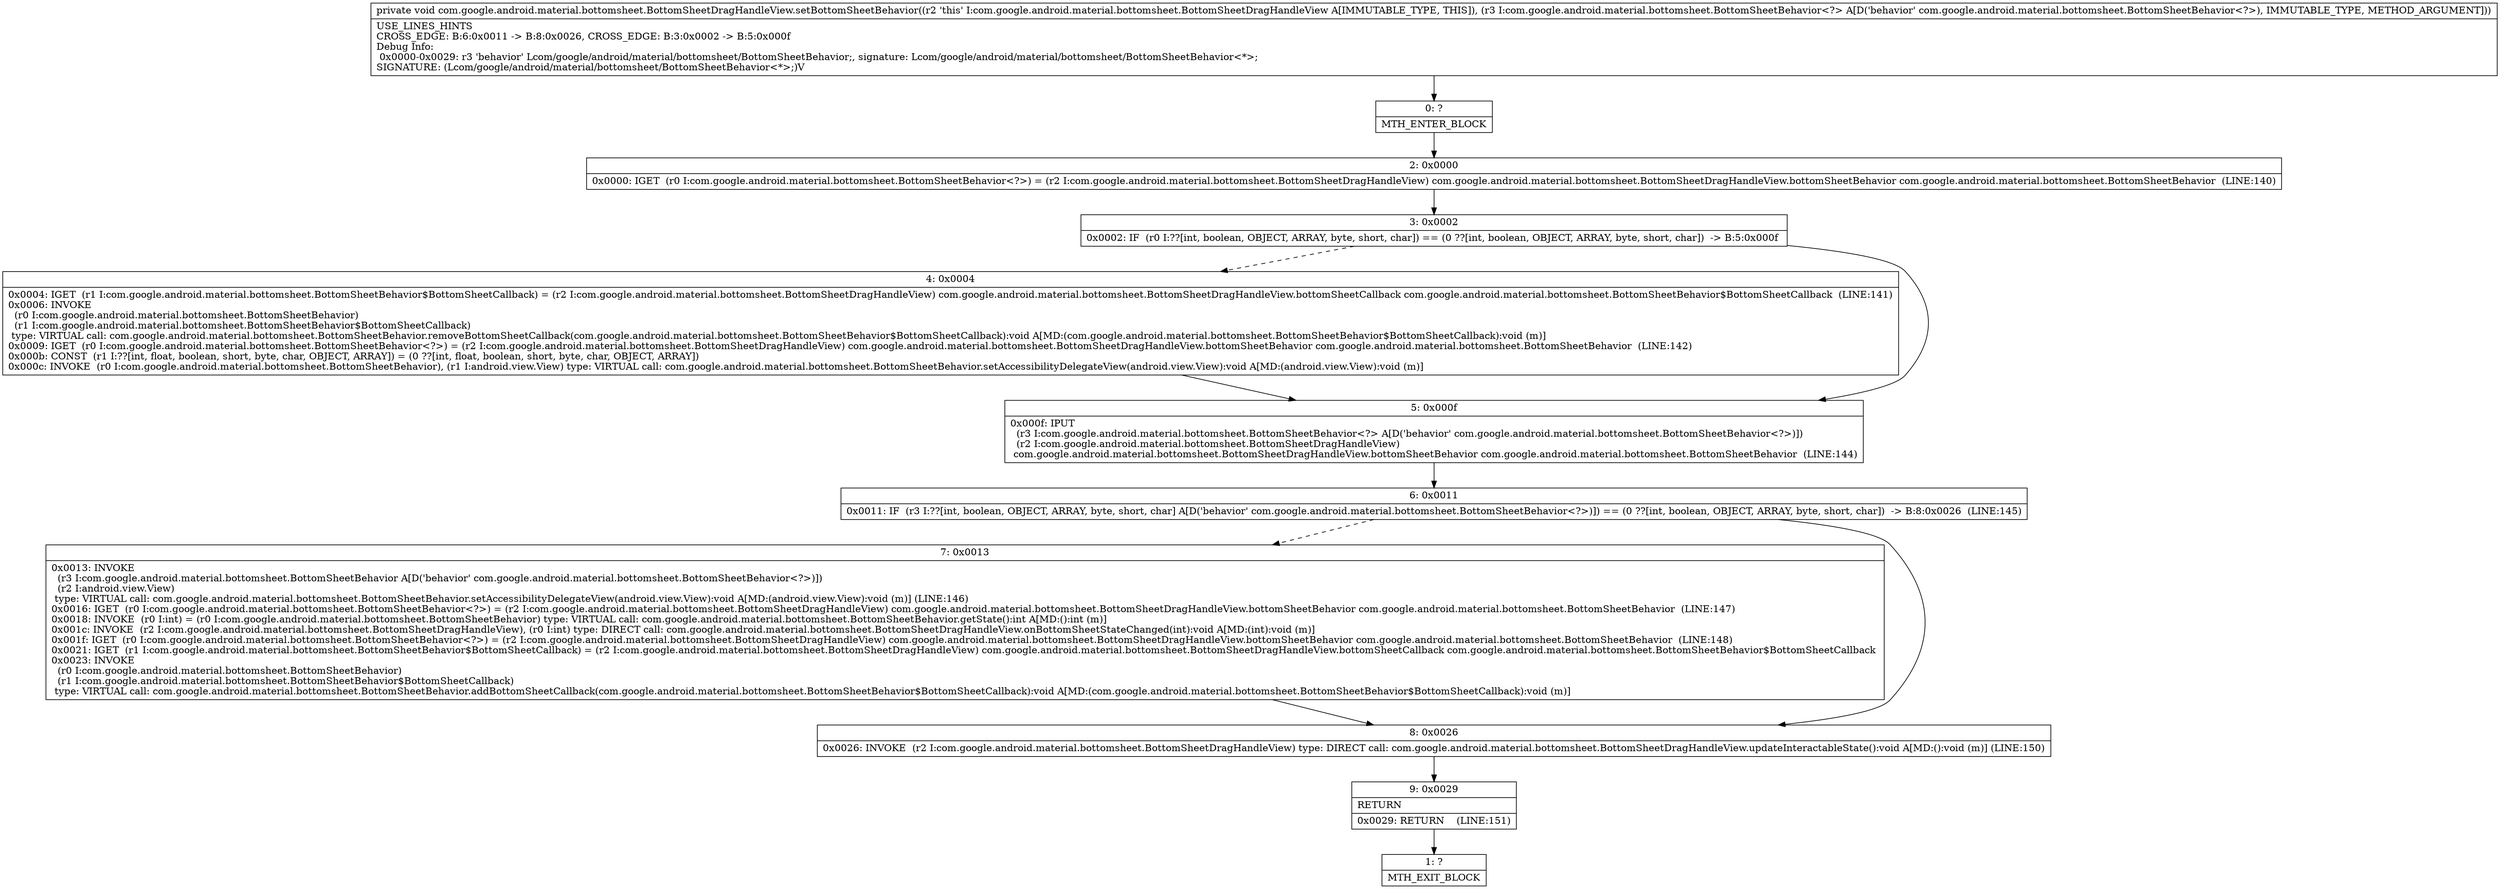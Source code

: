 digraph "CFG forcom.google.android.material.bottomsheet.BottomSheetDragHandleView.setBottomSheetBehavior(Lcom\/google\/android\/material\/bottomsheet\/BottomSheetBehavior;)V" {
Node_0 [shape=record,label="{0\:\ ?|MTH_ENTER_BLOCK\l}"];
Node_2 [shape=record,label="{2\:\ 0x0000|0x0000: IGET  (r0 I:com.google.android.material.bottomsheet.BottomSheetBehavior\<?\>) = (r2 I:com.google.android.material.bottomsheet.BottomSheetDragHandleView) com.google.android.material.bottomsheet.BottomSheetDragHandleView.bottomSheetBehavior com.google.android.material.bottomsheet.BottomSheetBehavior  (LINE:140)\l}"];
Node_3 [shape=record,label="{3\:\ 0x0002|0x0002: IF  (r0 I:??[int, boolean, OBJECT, ARRAY, byte, short, char]) == (0 ??[int, boolean, OBJECT, ARRAY, byte, short, char])  \-\> B:5:0x000f \l}"];
Node_4 [shape=record,label="{4\:\ 0x0004|0x0004: IGET  (r1 I:com.google.android.material.bottomsheet.BottomSheetBehavior$BottomSheetCallback) = (r2 I:com.google.android.material.bottomsheet.BottomSheetDragHandleView) com.google.android.material.bottomsheet.BottomSheetDragHandleView.bottomSheetCallback com.google.android.material.bottomsheet.BottomSheetBehavior$BottomSheetCallback  (LINE:141)\l0x0006: INVOKE  \l  (r0 I:com.google.android.material.bottomsheet.BottomSheetBehavior)\l  (r1 I:com.google.android.material.bottomsheet.BottomSheetBehavior$BottomSheetCallback)\l type: VIRTUAL call: com.google.android.material.bottomsheet.BottomSheetBehavior.removeBottomSheetCallback(com.google.android.material.bottomsheet.BottomSheetBehavior$BottomSheetCallback):void A[MD:(com.google.android.material.bottomsheet.BottomSheetBehavior$BottomSheetCallback):void (m)]\l0x0009: IGET  (r0 I:com.google.android.material.bottomsheet.BottomSheetBehavior\<?\>) = (r2 I:com.google.android.material.bottomsheet.BottomSheetDragHandleView) com.google.android.material.bottomsheet.BottomSheetDragHandleView.bottomSheetBehavior com.google.android.material.bottomsheet.BottomSheetBehavior  (LINE:142)\l0x000b: CONST  (r1 I:??[int, float, boolean, short, byte, char, OBJECT, ARRAY]) = (0 ??[int, float, boolean, short, byte, char, OBJECT, ARRAY]) \l0x000c: INVOKE  (r0 I:com.google.android.material.bottomsheet.BottomSheetBehavior), (r1 I:android.view.View) type: VIRTUAL call: com.google.android.material.bottomsheet.BottomSheetBehavior.setAccessibilityDelegateView(android.view.View):void A[MD:(android.view.View):void (m)]\l}"];
Node_5 [shape=record,label="{5\:\ 0x000f|0x000f: IPUT  \l  (r3 I:com.google.android.material.bottomsheet.BottomSheetBehavior\<?\> A[D('behavior' com.google.android.material.bottomsheet.BottomSheetBehavior\<?\>)])\l  (r2 I:com.google.android.material.bottomsheet.BottomSheetDragHandleView)\l com.google.android.material.bottomsheet.BottomSheetDragHandleView.bottomSheetBehavior com.google.android.material.bottomsheet.BottomSheetBehavior  (LINE:144)\l}"];
Node_6 [shape=record,label="{6\:\ 0x0011|0x0011: IF  (r3 I:??[int, boolean, OBJECT, ARRAY, byte, short, char] A[D('behavior' com.google.android.material.bottomsheet.BottomSheetBehavior\<?\>)]) == (0 ??[int, boolean, OBJECT, ARRAY, byte, short, char])  \-\> B:8:0x0026  (LINE:145)\l}"];
Node_7 [shape=record,label="{7\:\ 0x0013|0x0013: INVOKE  \l  (r3 I:com.google.android.material.bottomsheet.BottomSheetBehavior A[D('behavior' com.google.android.material.bottomsheet.BottomSheetBehavior\<?\>)])\l  (r2 I:android.view.View)\l type: VIRTUAL call: com.google.android.material.bottomsheet.BottomSheetBehavior.setAccessibilityDelegateView(android.view.View):void A[MD:(android.view.View):void (m)] (LINE:146)\l0x0016: IGET  (r0 I:com.google.android.material.bottomsheet.BottomSheetBehavior\<?\>) = (r2 I:com.google.android.material.bottomsheet.BottomSheetDragHandleView) com.google.android.material.bottomsheet.BottomSheetDragHandleView.bottomSheetBehavior com.google.android.material.bottomsheet.BottomSheetBehavior  (LINE:147)\l0x0018: INVOKE  (r0 I:int) = (r0 I:com.google.android.material.bottomsheet.BottomSheetBehavior) type: VIRTUAL call: com.google.android.material.bottomsheet.BottomSheetBehavior.getState():int A[MD:():int (m)]\l0x001c: INVOKE  (r2 I:com.google.android.material.bottomsheet.BottomSheetDragHandleView), (r0 I:int) type: DIRECT call: com.google.android.material.bottomsheet.BottomSheetDragHandleView.onBottomSheetStateChanged(int):void A[MD:(int):void (m)]\l0x001f: IGET  (r0 I:com.google.android.material.bottomsheet.BottomSheetBehavior\<?\>) = (r2 I:com.google.android.material.bottomsheet.BottomSheetDragHandleView) com.google.android.material.bottomsheet.BottomSheetDragHandleView.bottomSheetBehavior com.google.android.material.bottomsheet.BottomSheetBehavior  (LINE:148)\l0x0021: IGET  (r1 I:com.google.android.material.bottomsheet.BottomSheetBehavior$BottomSheetCallback) = (r2 I:com.google.android.material.bottomsheet.BottomSheetDragHandleView) com.google.android.material.bottomsheet.BottomSheetDragHandleView.bottomSheetCallback com.google.android.material.bottomsheet.BottomSheetBehavior$BottomSheetCallback \l0x0023: INVOKE  \l  (r0 I:com.google.android.material.bottomsheet.BottomSheetBehavior)\l  (r1 I:com.google.android.material.bottomsheet.BottomSheetBehavior$BottomSheetCallback)\l type: VIRTUAL call: com.google.android.material.bottomsheet.BottomSheetBehavior.addBottomSheetCallback(com.google.android.material.bottomsheet.BottomSheetBehavior$BottomSheetCallback):void A[MD:(com.google.android.material.bottomsheet.BottomSheetBehavior$BottomSheetCallback):void (m)]\l}"];
Node_8 [shape=record,label="{8\:\ 0x0026|0x0026: INVOKE  (r2 I:com.google.android.material.bottomsheet.BottomSheetDragHandleView) type: DIRECT call: com.google.android.material.bottomsheet.BottomSheetDragHandleView.updateInteractableState():void A[MD:():void (m)] (LINE:150)\l}"];
Node_9 [shape=record,label="{9\:\ 0x0029|RETURN\l|0x0029: RETURN    (LINE:151)\l}"];
Node_1 [shape=record,label="{1\:\ ?|MTH_EXIT_BLOCK\l}"];
MethodNode[shape=record,label="{private void com.google.android.material.bottomsheet.BottomSheetDragHandleView.setBottomSheetBehavior((r2 'this' I:com.google.android.material.bottomsheet.BottomSheetDragHandleView A[IMMUTABLE_TYPE, THIS]), (r3 I:com.google.android.material.bottomsheet.BottomSheetBehavior\<?\> A[D('behavior' com.google.android.material.bottomsheet.BottomSheetBehavior\<?\>), IMMUTABLE_TYPE, METHOD_ARGUMENT]))  | USE_LINES_HINTS\lCROSS_EDGE: B:6:0x0011 \-\> B:8:0x0026, CROSS_EDGE: B:3:0x0002 \-\> B:5:0x000f\lDebug Info:\l  0x0000\-0x0029: r3 'behavior' Lcom\/google\/android\/material\/bottomsheet\/BottomSheetBehavior;, signature: Lcom\/google\/android\/material\/bottomsheet\/BottomSheetBehavior\<*\>;\lSIGNATURE: (Lcom\/google\/android\/material\/bottomsheet\/BottomSheetBehavior\<*\>;)V\l}"];
MethodNode -> Node_0;Node_0 -> Node_2;
Node_2 -> Node_3;
Node_3 -> Node_4[style=dashed];
Node_3 -> Node_5;
Node_4 -> Node_5;
Node_5 -> Node_6;
Node_6 -> Node_7[style=dashed];
Node_6 -> Node_8;
Node_7 -> Node_8;
Node_8 -> Node_9;
Node_9 -> Node_1;
}

